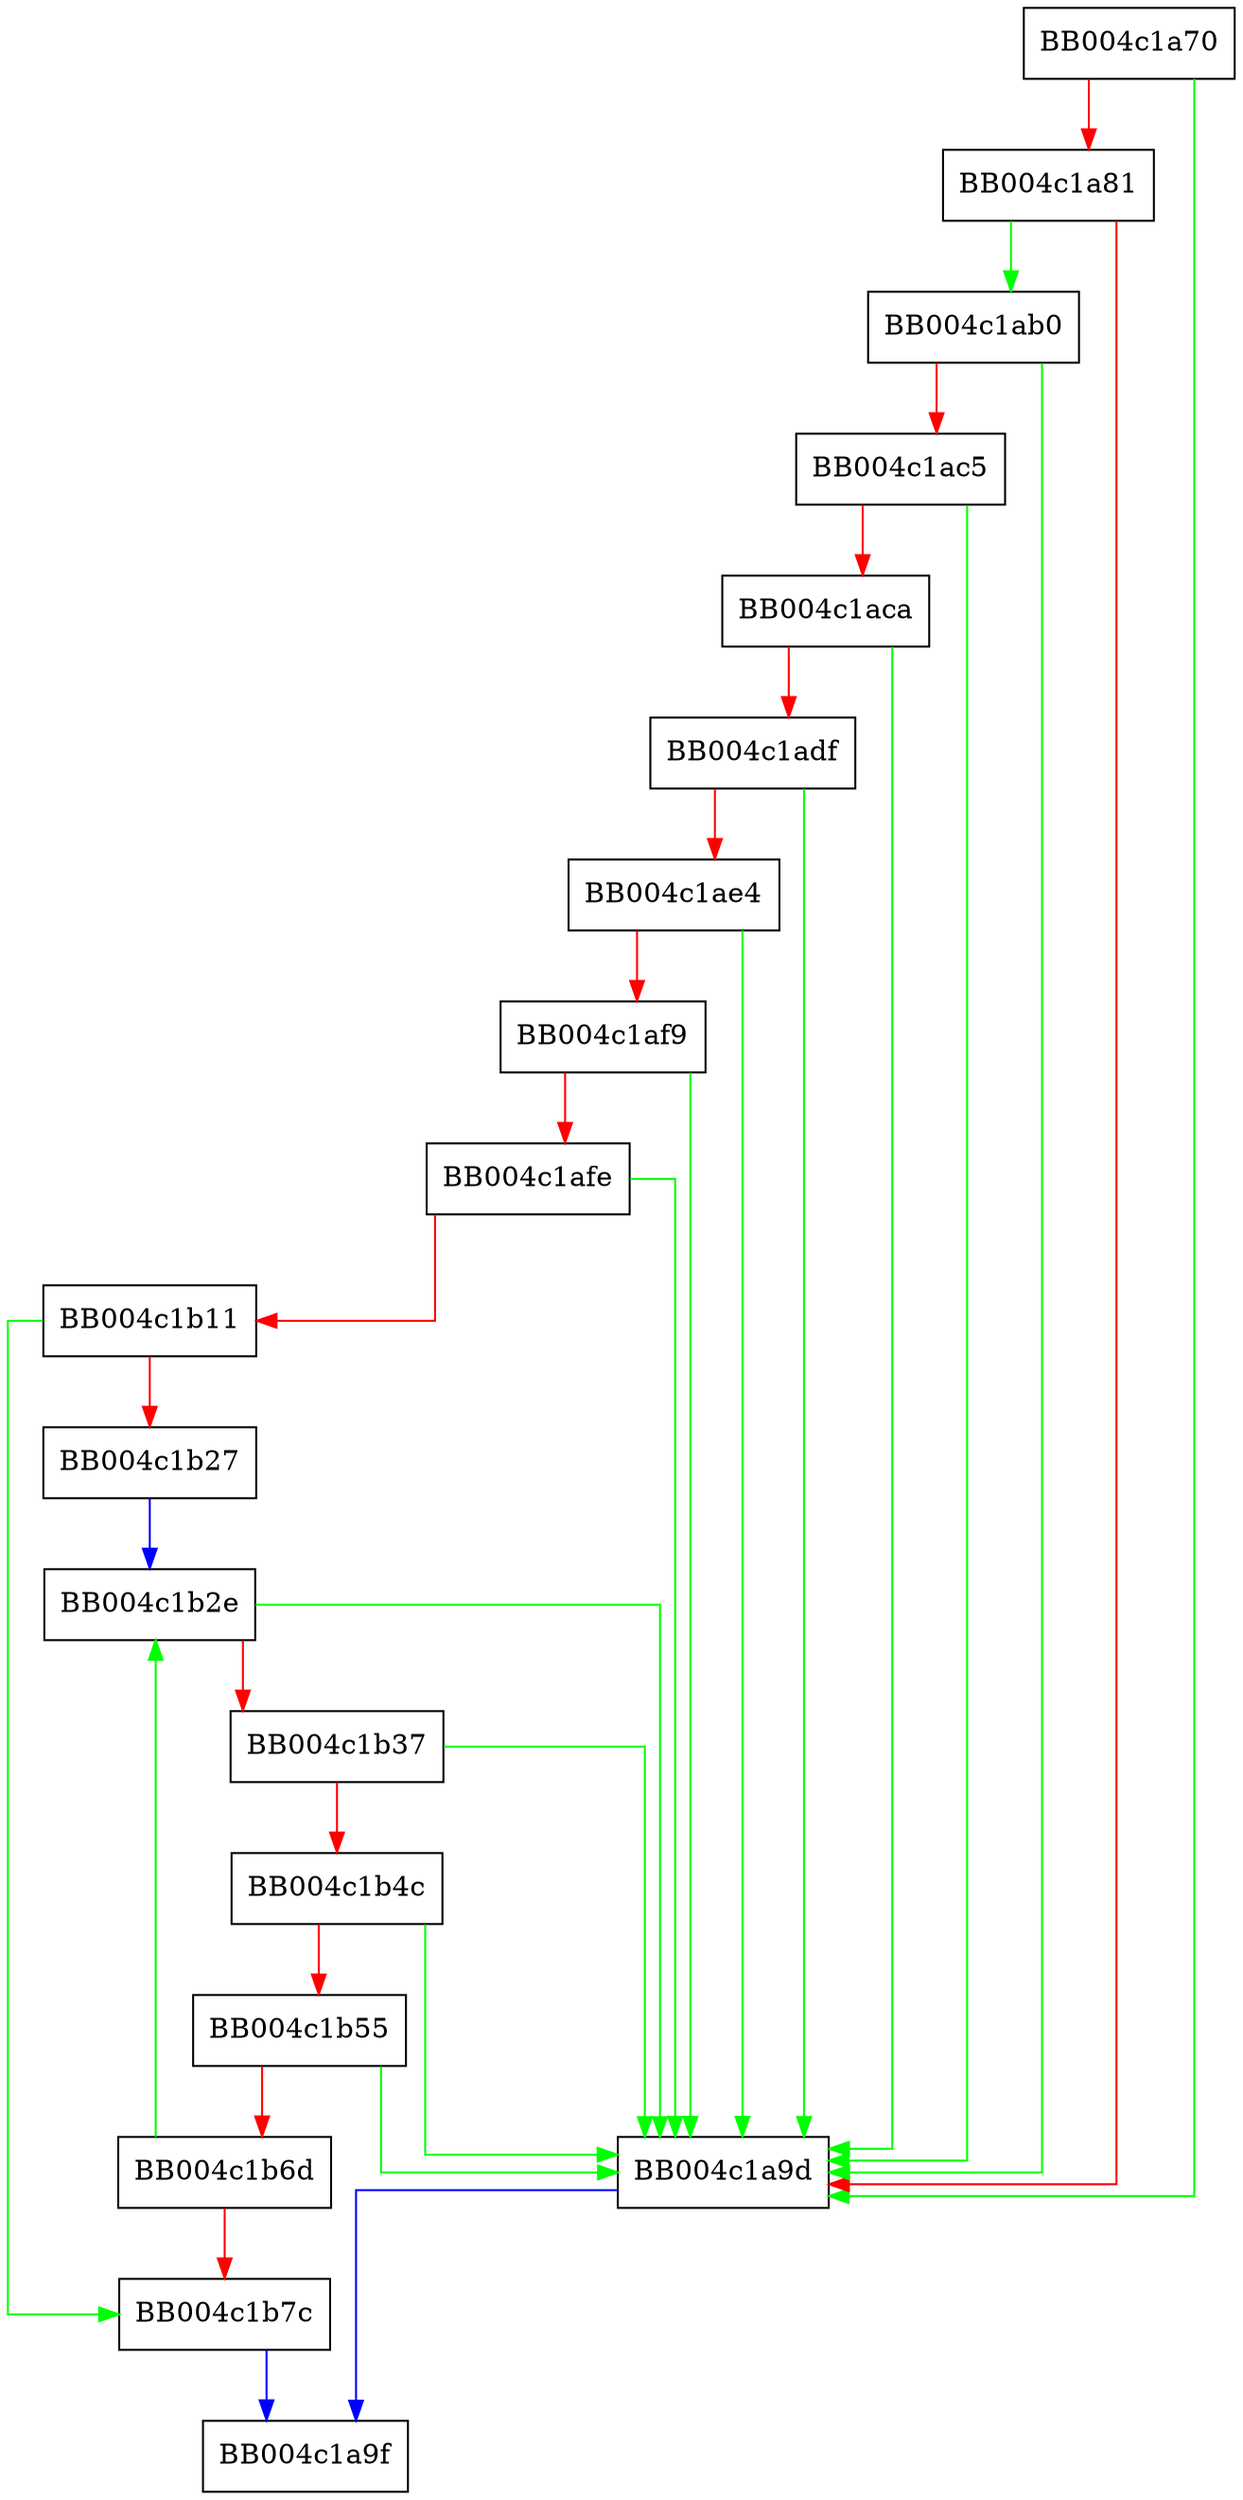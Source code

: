 digraph ossl_quic_wire_peek_frame_ack_num_ranges {
  node [shape="box"];
  graph [splines=ortho];
  BB004c1a70 -> BB004c1a9d [color="green"];
  BB004c1a70 -> BB004c1a81 [color="red"];
  BB004c1a81 -> BB004c1ab0 [color="green"];
  BB004c1a81 -> BB004c1a9d [color="red"];
  BB004c1a9d -> BB004c1a9f [color="blue"];
  BB004c1ab0 -> BB004c1a9d [color="green"];
  BB004c1ab0 -> BB004c1ac5 [color="red"];
  BB004c1ac5 -> BB004c1a9d [color="green"];
  BB004c1ac5 -> BB004c1aca [color="red"];
  BB004c1aca -> BB004c1a9d [color="green"];
  BB004c1aca -> BB004c1adf [color="red"];
  BB004c1adf -> BB004c1a9d [color="green"];
  BB004c1adf -> BB004c1ae4 [color="red"];
  BB004c1ae4 -> BB004c1a9d [color="green"];
  BB004c1ae4 -> BB004c1af9 [color="red"];
  BB004c1af9 -> BB004c1a9d [color="green"];
  BB004c1af9 -> BB004c1afe [color="red"];
  BB004c1afe -> BB004c1a9d [color="green"];
  BB004c1afe -> BB004c1b11 [color="red"];
  BB004c1b11 -> BB004c1b7c [color="green"];
  BB004c1b11 -> BB004c1b27 [color="red"];
  BB004c1b27 -> BB004c1b2e [color="blue"];
  BB004c1b2e -> BB004c1a9d [color="green"];
  BB004c1b2e -> BB004c1b37 [color="red"];
  BB004c1b37 -> BB004c1a9d [color="green"];
  BB004c1b37 -> BB004c1b4c [color="red"];
  BB004c1b4c -> BB004c1a9d [color="green"];
  BB004c1b4c -> BB004c1b55 [color="red"];
  BB004c1b55 -> BB004c1a9d [color="green"];
  BB004c1b55 -> BB004c1b6d [color="red"];
  BB004c1b6d -> BB004c1b2e [color="green"];
  BB004c1b6d -> BB004c1b7c [color="red"];
  BB004c1b7c -> BB004c1a9f [color="blue"];
}